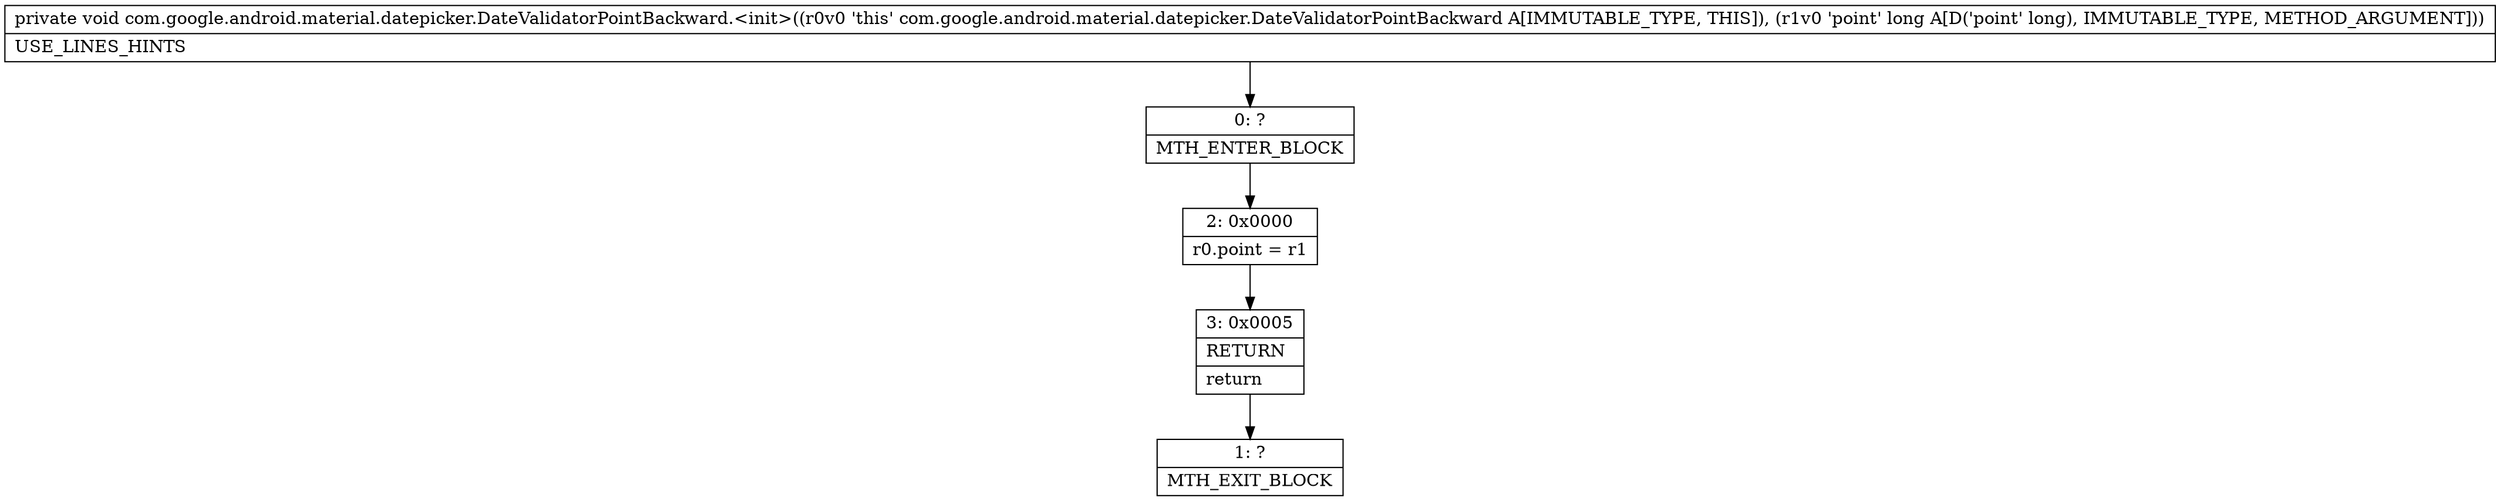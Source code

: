 digraph "CFG forcom.google.android.material.datepicker.DateValidatorPointBackward.\<init\>(J)V" {
Node_0 [shape=record,label="{0\:\ ?|MTH_ENTER_BLOCK\l}"];
Node_2 [shape=record,label="{2\:\ 0x0000|r0.point = r1\l}"];
Node_3 [shape=record,label="{3\:\ 0x0005|RETURN\l|return\l}"];
Node_1 [shape=record,label="{1\:\ ?|MTH_EXIT_BLOCK\l}"];
MethodNode[shape=record,label="{private void com.google.android.material.datepicker.DateValidatorPointBackward.\<init\>((r0v0 'this' com.google.android.material.datepicker.DateValidatorPointBackward A[IMMUTABLE_TYPE, THIS]), (r1v0 'point' long A[D('point' long), IMMUTABLE_TYPE, METHOD_ARGUMENT]))  | USE_LINES_HINTS\l}"];
MethodNode -> Node_0;Node_0 -> Node_2;
Node_2 -> Node_3;
Node_3 -> Node_1;
}

